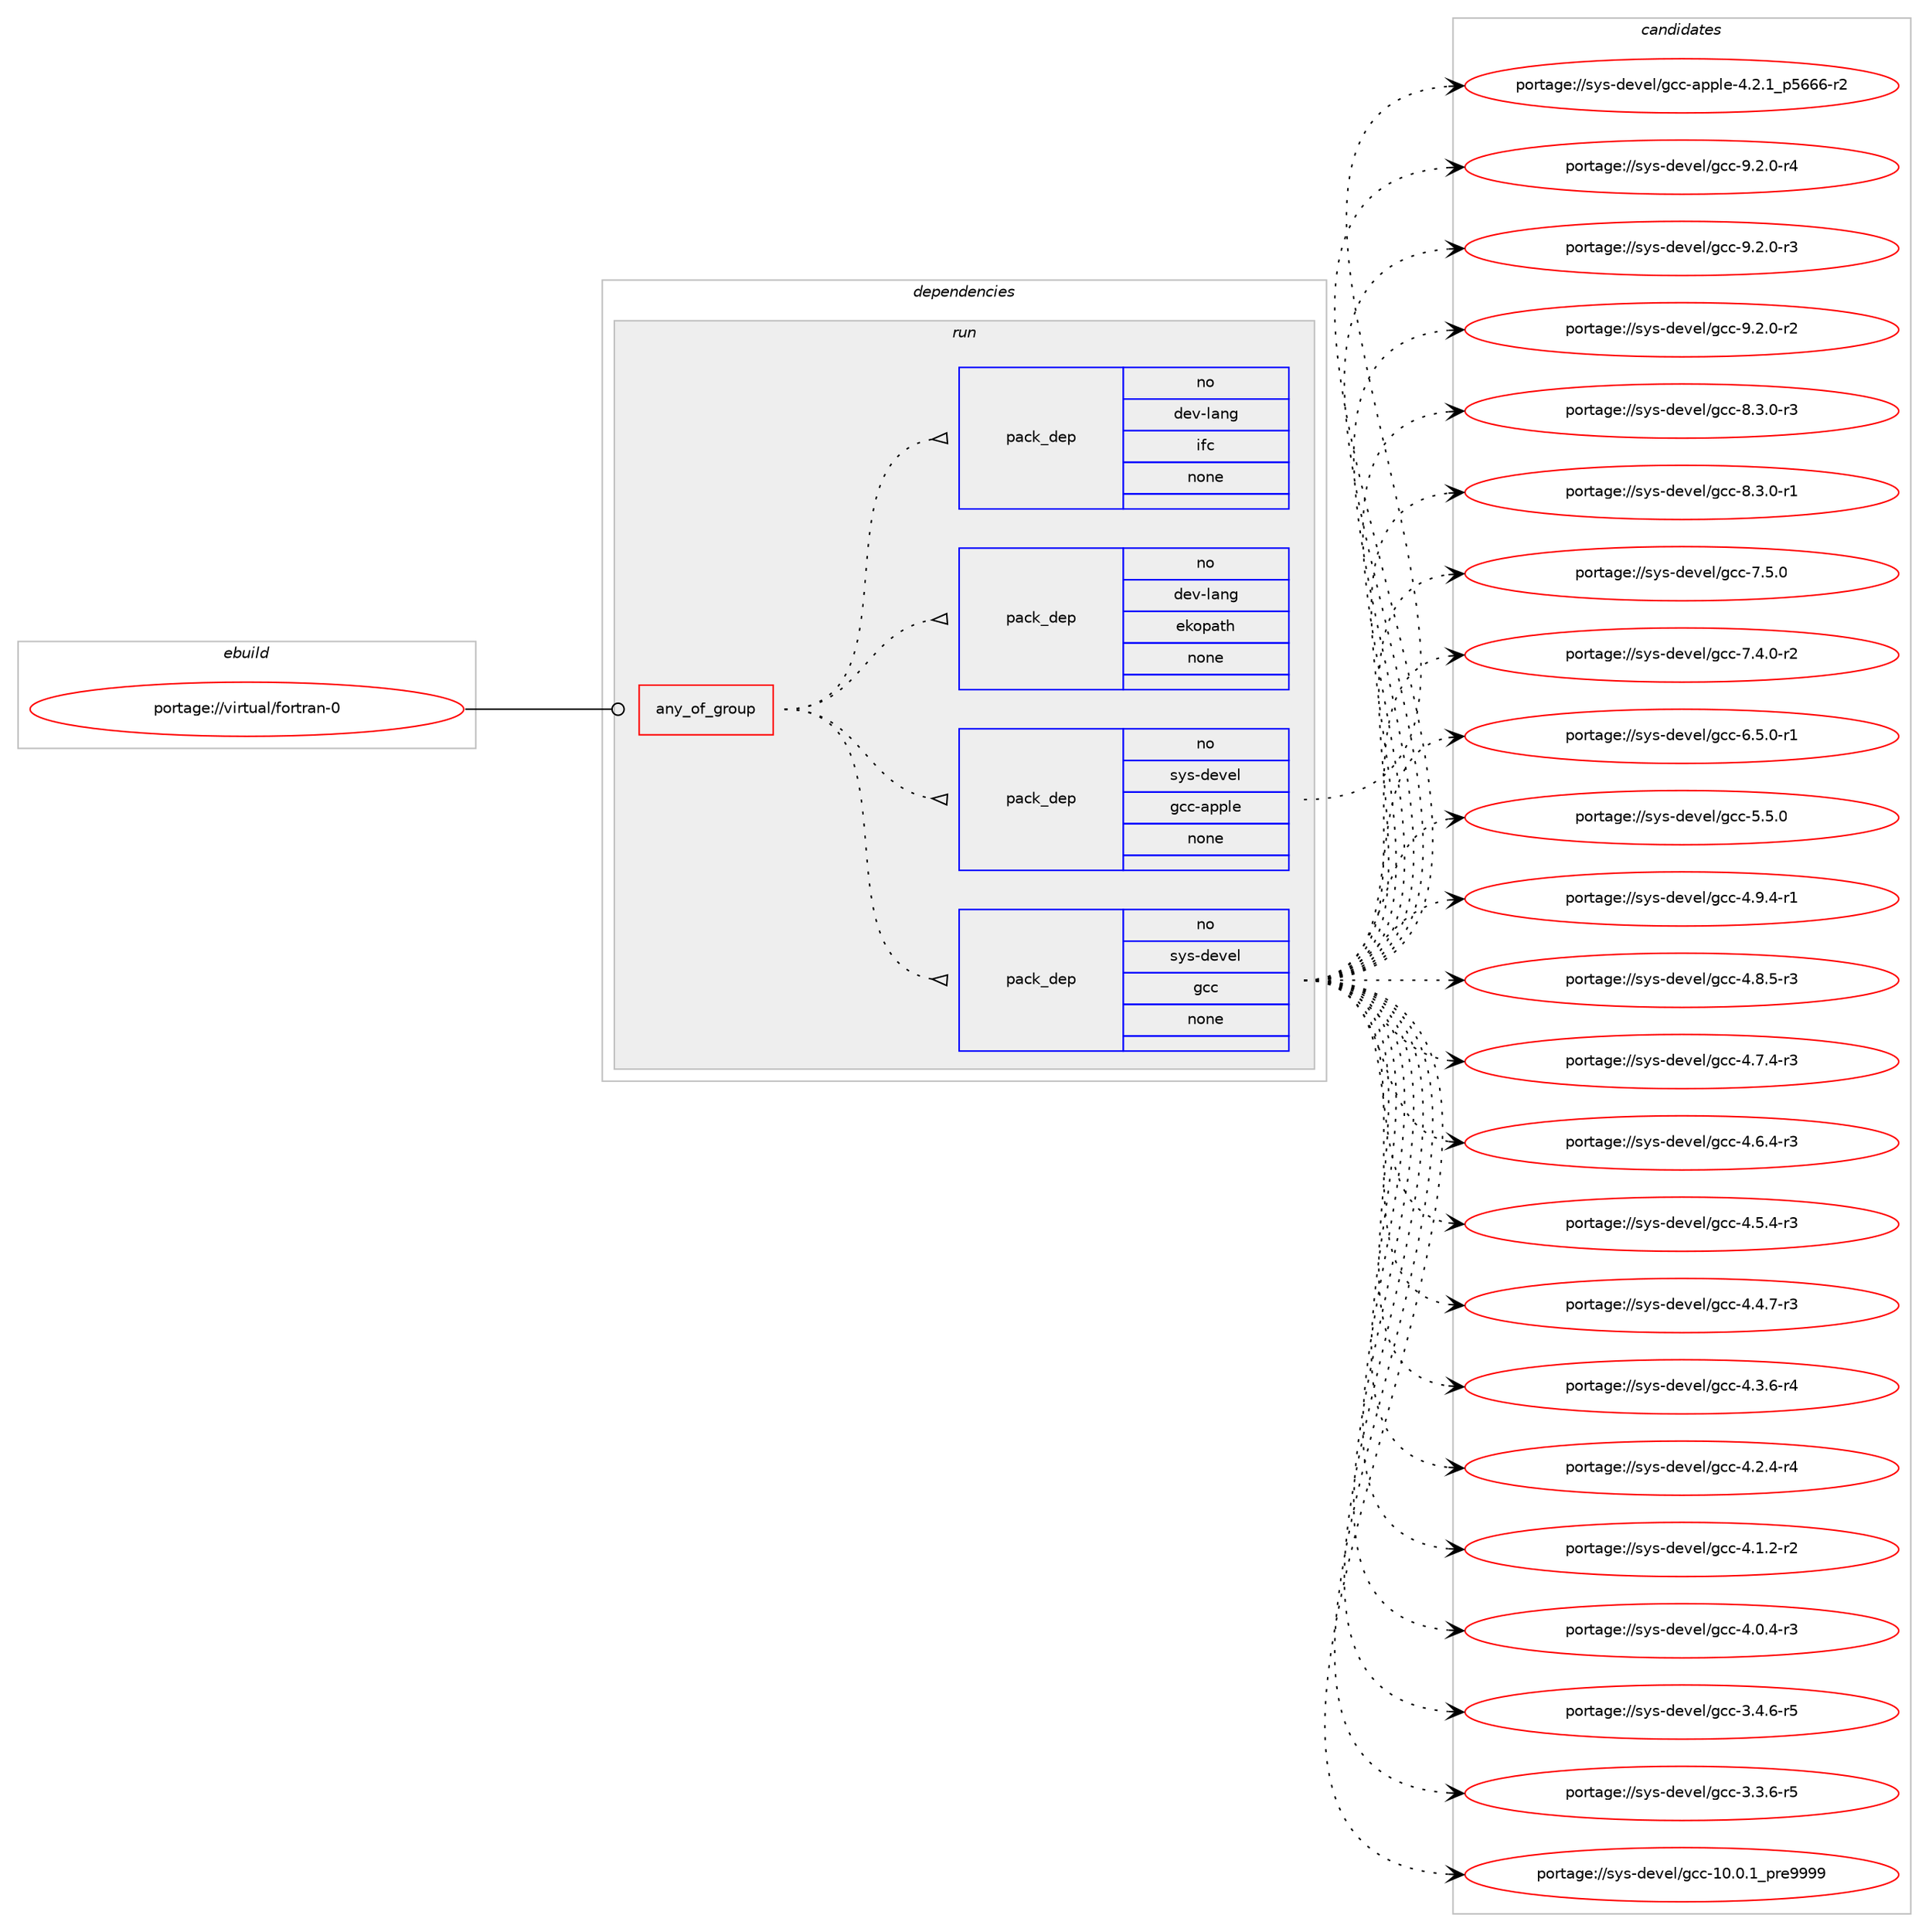 digraph prolog {

# *************
# Graph options
# *************

newrank=true;
concentrate=true;
compound=true;
graph [rankdir=LR,fontname=Helvetica,fontsize=10,ranksep=1.5];#, ranksep=2.5, nodesep=0.2];
edge  [arrowhead=vee];
node  [fontname=Helvetica,fontsize=10];

# **********
# The ebuild
# **********

subgraph cluster_leftcol {
color=gray;
rank=same;
label=<<i>ebuild</i>>;
id [label="portage://virtual/fortran-0", color=red, width=4, href="../virtual/fortran-0.svg"];
}

# ****************
# The dependencies
# ****************

subgraph cluster_midcol {
color=gray;
label=<<i>dependencies</i>>;
subgraph cluster_compile {
fillcolor="#eeeeee";
style=filled;
label=<<i>compile</i>>;
}
subgraph cluster_compileandrun {
fillcolor="#eeeeee";
style=filled;
label=<<i>compile and run</i>>;
}
subgraph cluster_run {
fillcolor="#eeeeee";
style=filled;
label=<<i>run</i>>;
subgraph any823 {
dependency38868 [label=<<TABLE BORDER="0" CELLBORDER="1" CELLSPACING="0" CELLPADDING="4"><TR><TD CELLPADDING="10">any_of_group</TD></TR></TABLE>>, shape=none, color=red];subgraph pack31057 {
dependency38869 [label=<<TABLE BORDER="0" CELLBORDER="1" CELLSPACING="0" CELLPADDING="4" WIDTH="220"><TR><TD ROWSPAN="6" CELLPADDING="30">pack_dep</TD></TR><TR><TD WIDTH="110">no</TD></TR><TR><TD>sys-devel</TD></TR><TR><TD>gcc</TD></TR><TR><TD>none</TD></TR><TR><TD></TD></TR></TABLE>>, shape=none, color=blue];
}
dependency38868:e -> dependency38869:w [weight=20,style="dotted",arrowhead="oinv"];
subgraph pack31058 {
dependency38870 [label=<<TABLE BORDER="0" CELLBORDER="1" CELLSPACING="0" CELLPADDING="4" WIDTH="220"><TR><TD ROWSPAN="6" CELLPADDING="30">pack_dep</TD></TR><TR><TD WIDTH="110">no</TD></TR><TR><TD>sys-devel</TD></TR><TR><TD>gcc-apple</TD></TR><TR><TD>none</TD></TR><TR><TD></TD></TR></TABLE>>, shape=none, color=blue];
}
dependency38868:e -> dependency38870:w [weight=20,style="dotted",arrowhead="oinv"];
subgraph pack31059 {
dependency38871 [label=<<TABLE BORDER="0" CELLBORDER="1" CELLSPACING="0" CELLPADDING="4" WIDTH="220"><TR><TD ROWSPAN="6" CELLPADDING="30">pack_dep</TD></TR><TR><TD WIDTH="110">no</TD></TR><TR><TD>dev-lang</TD></TR><TR><TD>ekopath</TD></TR><TR><TD>none</TD></TR><TR><TD></TD></TR></TABLE>>, shape=none, color=blue];
}
dependency38868:e -> dependency38871:w [weight=20,style="dotted",arrowhead="oinv"];
subgraph pack31060 {
dependency38872 [label=<<TABLE BORDER="0" CELLBORDER="1" CELLSPACING="0" CELLPADDING="4" WIDTH="220"><TR><TD ROWSPAN="6" CELLPADDING="30">pack_dep</TD></TR><TR><TD WIDTH="110">no</TD></TR><TR><TD>dev-lang</TD></TR><TR><TD>ifc</TD></TR><TR><TD>none</TD></TR><TR><TD></TD></TR></TABLE>>, shape=none, color=blue];
}
dependency38868:e -> dependency38872:w [weight=20,style="dotted",arrowhead="oinv"];
}
id:e -> dependency38868:w [weight=20,style="solid",arrowhead="odot"];
}
}

# **************
# The candidates
# **************

subgraph cluster_choices {
rank=same;
color=gray;
label=<<i>candidates</i>>;

subgraph choice31057 {
color=black;
nodesep=1;
choice115121115451001011181011084710399994557465046484511452 [label="portage://sys-devel/gcc-9.2.0-r4", color=red, width=4,href="../sys-devel/gcc-9.2.0-r4.svg"];
choice115121115451001011181011084710399994557465046484511451 [label="portage://sys-devel/gcc-9.2.0-r3", color=red, width=4,href="../sys-devel/gcc-9.2.0-r3.svg"];
choice115121115451001011181011084710399994557465046484511450 [label="portage://sys-devel/gcc-9.2.0-r2", color=red, width=4,href="../sys-devel/gcc-9.2.0-r2.svg"];
choice115121115451001011181011084710399994556465146484511451 [label="portage://sys-devel/gcc-8.3.0-r3", color=red, width=4,href="../sys-devel/gcc-8.3.0-r3.svg"];
choice115121115451001011181011084710399994556465146484511449 [label="portage://sys-devel/gcc-8.3.0-r1", color=red, width=4,href="../sys-devel/gcc-8.3.0-r1.svg"];
choice11512111545100101118101108471039999455546534648 [label="portage://sys-devel/gcc-7.5.0", color=red, width=4,href="../sys-devel/gcc-7.5.0.svg"];
choice115121115451001011181011084710399994555465246484511450 [label="portage://sys-devel/gcc-7.4.0-r2", color=red, width=4,href="../sys-devel/gcc-7.4.0-r2.svg"];
choice115121115451001011181011084710399994554465346484511449 [label="portage://sys-devel/gcc-6.5.0-r1", color=red, width=4,href="../sys-devel/gcc-6.5.0-r1.svg"];
choice11512111545100101118101108471039999455346534648 [label="portage://sys-devel/gcc-5.5.0", color=red, width=4,href="../sys-devel/gcc-5.5.0.svg"];
choice115121115451001011181011084710399994552465746524511449 [label="portage://sys-devel/gcc-4.9.4-r1", color=red, width=4,href="../sys-devel/gcc-4.9.4-r1.svg"];
choice115121115451001011181011084710399994552465646534511451 [label="portage://sys-devel/gcc-4.8.5-r3", color=red, width=4,href="../sys-devel/gcc-4.8.5-r3.svg"];
choice115121115451001011181011084710399994552465546524511451 [label="portage://sys-devel/gcc-4.7.4-r3", color=red, width=4,href="../sys-devel/gcc-4.7.4-r3.svg"];
choice115121115451001011181011084710399994552465446524511451 [label="portage://sys-devel/gcc-4.6.4-r3", color=red, width=4,href="../sys-devel/gcc-4.6.4-r3.svg"];
choice115121115451001011181011084710399994552465346524511451 [label="portage://sys-devel/gcc-4.5.4-r3", color=red, width=4,href="../sys-devel/gcc-4.5.4-r3.svg"];
choice115121115451001011181011084710399994552465246554511451 [label="portage://sys-devel/gcc-4.4.7-r3", color=red, width=4,href="../sys-devel/gcc-4.4.7-r3.svg"];
choice115121115451001011181011084710399994552465146544511452 [label="portage://sys-devel/gcc-4.3.6-r4", color=red, width=4,href="../sys-devel/gcc-4.3.6-r4.svg"];
choice115121115451001011181011084710399994552465046524511452 [label="portage://sys-devel/gcc-4.2.4-r4", color=red, width=4,href="../sys-devel/gcc-4.2.4-r4.svg"];
choice115121115451001011181011084710399994552464946504511450 [label="portage://sys-devel/gcc-4.1.2-r2", color=red, width=4,href="../sys-devel/gcc-4.1.2-r2.svg"];
choice115121115451001011181011084710399994552464846524511451 [label="portage://sys-devel/gcc-4.0.4-r3", color=red, width=4,href="../sys-devel/gcc-4.0.4-r3.svg"];
choice115121115451001011181011084710399994551465246544511453 [label="portage://sys-devel/gcc-3.4.6-r5", color=red, width=4,href="../sys-devel/gcc-3.4.6-r5.svg"];
choice115121115451001011181011084710399994551465146544511453 [label="portage://sys-devel/gcc-3.3.6-r5", color=red, width=4,href="../sys-devel/gcc-3.3.6-r5.svg"];
choice11512111545100101118101108471039999454948464846499511211410157575757 [label="portage://sys-devel/gcc-10.0.1_pre9999", color=red, width=4,href="../sys-devel/gcc-10.0.1_pre9999.svg"];
dependency38869:e -> choice115121115451001011181011084710399994557465046484511452:w [style=dotted,weight="100"];
dependency38869:e -> choice115121115451001011181011084710399994557465046484511451:w [style=dotted,weight="100"];
dependency38869:e -> choice115121115451001011181011084710399994557465046484511450:w [style=dotted,weight="100"];
dependency38869:e -> choice115121115451001011181011084710399994556465146484511451:w [style=dotted,weight="100"];
dependency38869:e -> choice115121115451001011181011084710399994556465146484511449:w [style=dotted,weight="100"];
dependency38869:e -> choice11512111545100101118101108471039999455546534648:w [style=dotted,weight="100"];
dependency38869:e -> choice115121115451001011181011084710399994555465246484511450:w [style=dotted,weight="100"];
dependency38869:e -> choice115121115451001011181011084710399994554465346484511449:w [style=dotted,weight="100"];
dependency38869:e -> choice11512111545100101118101108471039999455346534648:w [style=dotted,weight="100"];
dependency38869:e -> choice115121115451001011181011084710399994552465746524511449:w [style=dotted,weight="100"];
dependency38869:e -> choice115121115451001011181011084710399994552465646534511451:w [style=dotted,weight="100"];
dependency38869:e -> choice115121115451001011181011084710399994552465546524511451:w [style=dotted,weight="100"];
dependency38869:e -> choice115121115451001011181011084710399994552465446524511451:w [style=dotted,weight="100"];
dependency38869:e -> choice115121115451001011181011084710399994552465346524511451:w [style=dotted,weight="100"];
dependency38869:e -> choice115121115451001011181011084710399994552465246554511451:w [style=dotted,weight="100"];
dependency38869:e -> choice115121115451001011181011084710399994552465146544511452:w [style=dotted,weight="100"];
dependency38869:e -> choice115121115451001011181011084710399994552465046524511452:w [style=dotted,weight="100"];
dependency38869:e -> choice115121115451001011181011084710399994552464946504511450:w [style=dotted,weight="100"];
dependency38869:e -> choice115121115451001011181011084710399994552464846524511451:w [style=dotted,weight="100"];
dependency38869:e -> choice115121115451001011181011084710399994551465246544511453:w [style=dotted,weight="100"];
dependency38869:e -> choice115121115451001011181011084710399994551465146544511453:w [style=dotted,weight="100"];
dependency38869:e -> choice11512111545100101118101108471039999454948464846499511211410157575757:w [style=dotted,weight="100"];
}
subgraph choice31058 {
color=black;
nodesep=1;
choice11512111545100101118101108471039999459711211210810145524650464995112535454544511450 [label="portage://sys-devel/gcc-apple-4.2.1_p5666-r2", color=red, width=4,href="../sys-devel/gcc-apple-4.2.1_p5666-r2.svg"];
dependency38870:e -> choice11512111545100101118101108471039999459711211210810145524650464995112535454544511450:w [style=dotted,weight="100"];
}
subgraph choice31059 {
color=black;
nodesep=1;
}
subgraph choice31060 {
color=black;
nodesep=1;
}
}

}
